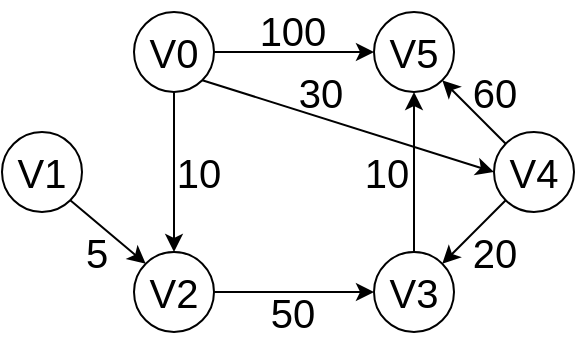 <mxfile version="15.6.1" type="device"><diagram id="G4VUyvp-JjqjMCJiDl8j" name="Page-1"><mxGraphModel dx="415" dy="201" grid="1" gridSize="10" guides="1" tooltips="1" connect="1" arrows="1" fold="1" page="1" pageScale="1" pageWidth="827" pageHeight="1169" math="0" shadow="0"><root><mxCell id="0"/><mxCell id="1" parent="0"/><mxCell id="pa6coq73vFyVc2dEVUW6-38" style="edgeStyle=none;rounded=0;orthogonalLoop=1;jettySize=auto;html=1;exitX=1;exitY=0.5;exitDx=0;exitDy=0;entryX=0;entryY=0.5;entryDx=0;entryDy=0;fontSize=20;" edge="1" parent="1" source="pa6coq73vFyVc2dEVUW6-6" target="pa6coq73vFyVc2dEVUW6-8"><mxGeometry relative="1" as="geometry"/></mxCell><mxCell id="pa6coq73vFyVc2dEVUW6-40" style="edgeStyle=none;rounded=0;orthogonalLoop=1;jettySize=auto;html=1;exitX=0.5;exitY=1;exitDx=0;exitDy=0;entryX=0.5;entryY=0;entryDx=0;entryDy=0;fontSize=20;" edge="1" parent="1" source="pa6coq73vFyVc2dEVUW6-6" target="pa6coq73vFyVc2dEVUW6-7"><mxGeometry relative="1" as="geometry"/></mxCell><mxCell id="pa6coq73vFyVc2dEVUW6-42" style="edgeStyle=none;rounded=0;orthogonalLoop=1;jettySize=auto;html=1;exitX=1;exitY=1;exitDx=0;exitDy=0;entryX=0;entryY=0.5;entryDx=0;entryDy=0;fontSize=20;" edge="1" parent="1" source="pa6coq73vFyVc2dEVUW6-6" target="pa6coq73vFyVc2dEVUW6-36"><mxGeometry relative="1" as="geometry"/></mxCell><mxCell id="pa6coq73vFyVc2dEVUW6-6" value="V0" style="ellipse;whiteSpace=wrap;html=1;aspect=fixed;fontSize=20;" vertex="1" parent="1"><mxGeometry x="440" y="120" width="40" height="40" as="geometry"/></mxCell><mxCell id="pa6coq73vFyVc2dEVUW6-41" style="edgeStyle=none;rounded=0;orthogonalLoop=1;jettySize=auto;html=1;exitX=1;exitY=0.5;exitDx=0;exitDy=0;entryX=0;entryY=0.5;entryDx=0;entryDy=0;fontSize=20;" edge="1" parent="1" source="pa6coq73vFyVc2dEVUW6-7" target="pa6coq73vFyVc2dEVUW6-9"><mxGeometry relative="1" as="geometry"/></mxCell><mxCell id="pa6coq73vFyVc2dEVUW6-7" value="V2" style="ellipse;whiteSpace=wrap;html=1;aspect=fixed;fontSize=20;" vertex="1" parent="1"><mxGeometry x="440" y="240" width="40" height="40" as="geometry"/></mxCell><mxCell id="pa6coq73vFyVc2dEVUW6-8" value="V5" style="ellipse;whiteSpace=wrap;html=1;aspect=fixed;fontSize=20;align=center;verticalAlign=middle;" vertex="1" parent="1"><mxGeometry x="560" y="120" width="40" height="40" as="geometry"/></mxCell><mxCell id="pa6coq73vFyVc2dEVUW6-43" style="edgeStyle=none;rounded=0;orthogonalLoop=1;jettySize=auto;html=1;exitX=0.5;exitY=0;exitDx=0;exitDy=0;entryX=0.5;entryY=1;entryDx=0;entryDy=0;fontSize=20;" edge="1" parent="1" source="pa6coq73vFyVc2dEVUW6-9" target="pa6coq73vFyVc2dEVUW6-8"><mxGeometry relative="1" as="geometry"/></mxCell><mxCell id="pa6coq73vFyVc2dEVUW6-9" value="V3" style="ellipse;whiteSpace=wrap;html=1;aspect=fixed;fontSize=20;" vertex="1" parent="1"><mxGeometry x="560" y="240" width="40" height="40" as="geometry"/></mxCell><mxCell id="pa6coq73vFyVc2dEVUW6-44" style="edgeStyle=none;rounded=0;orthogonalLoop=1;jettySize=auto;html=1;exitX=0;exitY=0;exitDx=0;exitDy=0;entryX=1;entryY=1;entryDx=0;entryDy=0;fontSize=20;" edge="1" parent="1" source="pa6coq73vFyVc2dEVUW6-36" target="pa6coq73vFyVc2dEVUW6-8"><mxGeometry relative="1" as="geometry"/></mxCell><mxCell id="pa6coq73vFyVc2dEVUW6-45" style="edgeStyle=none;rounded=0;orthogonalLoop=1;jettySize=auto;html=1;exitX=0;exitY=1;exitDx=0;exitDy=0;entryX=1;entryY=0;entryDx=0;entryDy=0;fontSize=20;" edge="1" parent="1" source="pa6coq73vFyVc2dEVUW6-36" target="pa6coq73vFyVc2dEVUW6-9"><mxGeometry relative="1" as="geometry"/></mxCell><mxCell id="pa6coq73vFyVc2dEVUW6-36" value="V4" style="ellipse;whiteSpace=wrap;html=1;aspect=fixed;fontSize=20;" vertex="1" parent="1"><mxGeometry x="620" y="180" width="40" height="40" as="geometry"/></mxCell><mxCell id="pa6coq73vFyVc2dEVUW6-39" style="edgeStyle=none;rounded=0;orthogonalLoop=1;jettySize=auto;html=1;exitX=1;exitY=1;exitDx=0;exitDy=0;entryX=0;entryY=0;entryDx=0;entryDy=0;fontSize=20;" edge="1" parent="1" source="pa6coq73vFyVc2dEVUW6-37" target="pa6coq73vFyVc2dEVUW6-7"><mxGeometry relative="1" as="geometry"/></mxCell><mxCell id="pa6coq73vFyVc2dEVUW6-37" value="V1" style="ellipse;whiteSpace=wrap;html=1;aspect=fixed;fontSize=20;" vertex="1" parent="1"><mxGeometry x="374" y="180" width="40" height="40" as="geometry"/></mxCell><mxCell id="pa6coq73vFyVc2dEVUW6-46" value="5" style="text;html=1;align=center;verticalAlign=middle;resizable=0;points=[];autosize=1;strokeColor=none;fillColor=none;fontSize=20;" vertex="1" parent="1"><mxGeometry x="406" y="225" width="30" height="30" as="geometry"/></mxCell><mxCell id="pa6coq73vFyVc2dEVUW6-47" value="10" style="text;html=1;align=center;verticalAlign=middle;resizable=0;points=[];autosize=1;strokeColor=none;fillColor=none;fontSize=20;" vertex="1" parent="1"><mxGeometry x="452" y="185" width="40" height="30" as="geometry"/></mxCell><mxCell id="pa6coq73vFyVc2dEVUW6-48" value="50" style="text;html=1;align=center;verticalAlign=middle;resizable=0;points=[];autosize=1;strokeColor=none;fillColor=none;fontSize=20;" vertex="1" parent="1"><mxGeometry x="499" y="255" width="40" height="30" as="geometry"/></mxCell><mxCell id="pa6coq73vFyVc2dEVUW6-49" value="10" style="text;html=1;align=center;verticalAlign=middle;resizable=0;points=[];autosize=1;strokeColor=none;fillColor=none;fontSize=20;" vertex="1" parent="1"><mxGeometry x="546" y="185" width="40" height="30" as="geometry"/></mxCell><mxCell id="pa6coq73vFyVc2dEVUW6-50" value="100" style="text;html=1;align=center;verticalAlign=middle;resizable=0;points=[];autosize=1;strokeColor=none;fillColor=none;fontSize=20;" vertex="1" parent="1"><mxGeometry x="494" y="114" width="50" height="30" as="geometry"/></mxCell><mxCell id="pa6coq73vFyVc2dEVUW6-51" value="30" style="text;html=1;align=center;verticalAlign=middle;resizable=0;points=[];autosize=1;strokeColor=none;fillColor=none;fontSize=20;" vertex="1" parent="1"><mxGeometry x="513" y="145" width="40" height="30" as="geometry"/></mxCell><mxCell id="pa6coq73vFyVc2dEVUW6-52" value="20" style="text;html=1;align=center;verticalAlign=middle;resizable=0;points=[];autosize=1;strokeColor=none;fillColor=none;fontSize=20;" vertex="1" parent="1"><mxGeometry x="600" y="225" width="40" height="30" as="geometry"/></mxCell><mxCell id="pa6coq73vFyVc2dEVUW6-53" value="60" style="text;html=1;align=center;verticalAlign=middle;resizable=0;points=[];autosize=1;strokeColor=none;fillColor=none;fontSize=20;" vertex="1" parent="1"><mxGeometry x="600" y="145" width="40" height="30" as="geometry"/></mxCell></root></mxGraphModel></diagram></mxfile>
